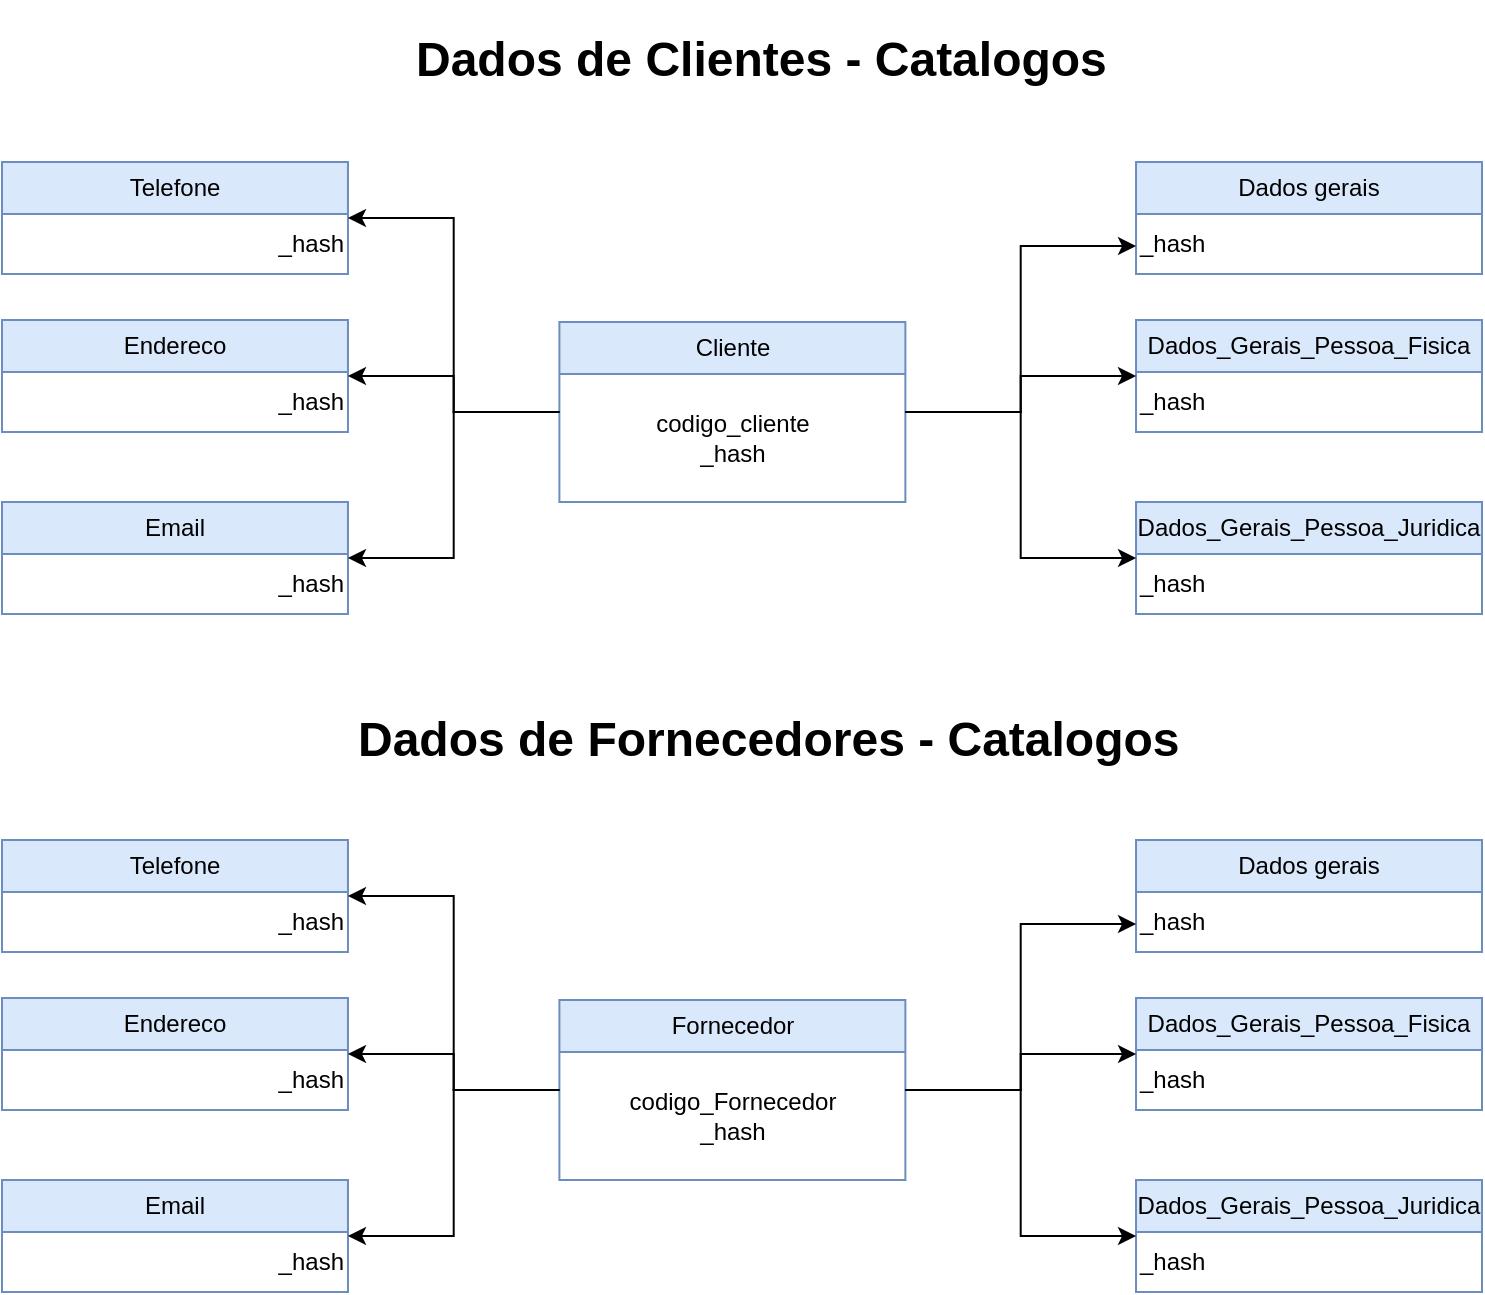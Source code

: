<mxfile version="24.0.1" type="github">
  <diagram name="Página-1" id="eQ_4Q5Sc0SvUyVQB5dWW">
    <mxGraphModel dx="1032" dy="539" grid="1" gridSize="10" guides="1" tooltips="1" connect="1" arrows="1" fold="1" page="1" pageScale="1" pageWidth="827" pageHeight="1169" math="0" shadow="0">
      <root>
        <mxCell id="0" />
        <mxCell id="1" parent="0" />
        <mxCell id="uq0YjIHy0Rmrqcy4UQXp-98" value="" style="group" vertex="1" connectable="0" parent="1">
          <mxGeometry x="44" y="60" width="740" height="636" as="geometry" />
        </mxCell>
        <mxCell id="uq0YjIHy0Rmrqcy4UQXp-6" value="Cliente" style="swimlane;fontStyle=0;childLayout=stackLayout;horizontal=1;startSize=26;fillColor=#dae8fc;horizontalStack=0;resizeParent=1;resizeParentMax=0;resizeLast=0;collapsible=1;marginBottom=0;whiteSpace=wrap;html=1;strokeColor=#6c8ebf;" vertex="1" parent="uq0YjIHy0Rmrqcy4UQXp-98">
          <mxGeometry x="278.701" y="151" width="172.987" height="90" as="geometry" />
        </mxCell>
        <mxCell id="uq0YjIHy0Rmrqcy4UQXp-81" value="codigo_cliente&lt;div&gt;_hash&lt;/div&gt;" style="text;html=1;align=center;verticalAlign=middle;whiteSpace=wrap;rounded=0;" vertex="1" parent="uq0YjIHy0Rmrqcy4UQXp-6">
          <mxGeometry y="26" width="172.987" height="64" as="geometry" />
        </mxCell>
        <mxCell id="uq0YjIHy0Rmrqcy4UQXp-10" value="Dados gerais" style="swimlane;fontStyle=0;childLayout=stackLayout;horizontal=1;startSize=26;fillColor=#dae8fc;horizontalStack=0;resizeParent=1;resizeParentMax=0;resizeLast=0;collapsible=1;marginBottom=0;whiteSpace=wrap;html=1;strokeColor=#6c8ebf;strokeWidth=1;arcSize=20;" vertex="1" parent="uq0YjIHy0Rmrqcy4UQXp-98">
          <mxGeometry x="567.013" y="71" width="172.987" height="56" as="geometry" />
        </mxCell>
        <mxCell id="uq0YjIHy0Rmrqcy4UQXp-83" value="&lt;div&gt;_hash&lt;/div&gt;" style="text;html=1;align=left;verticalAlign=middle;whiteSpace=wrap;rounded=0;" vertex="1" parent="uq0YjIHy0Rmrqcy4UQXp-10">
          <mxGeometry y="26" width="172.987" height="30" as="geometry" />
        </mxCell>
        <mxCell id="uq0YjIHy0Rmrqcy4UQXp-64" style="edgeStyle=orthogonalEdgeStyle;rounded=0;orthogonalLoop=1;jettySize=auto;html=1;entryX=0;entryY=0.75;entryDx=0;entryDy=0;" edge="1" parent="uq0YjIHy0Rmrqcy4UQXp-98" source="uq0YjIHy0Rmrqcy4UQXp-6" target="uq0YjIHy0Rmrqcy4UQXp-10">
          <mxGeometry relative="1" as="geometry" />
        </mxCell>
        <mxCell id="uq0YjIHy0Rmrqcy4UQXp-15" value="Dados_Gerais_Pessoa_Fisica" style="swimlane;fontStyle=0;childLayout=stackLayout;horizontal=1;startSize=26;fillColor=#dae8fc;horizontalStack=0;resizeParent=1;resizeParentMax=0;resizeLast=0;collapsible=1;marginBottom=0;whiteSpace=wrap;html=1;strokeColor=#6c8ebf;" vertex="1" parent="uq0YjIHy0Rmrqcy4UQXp-98">
          <mxGeometry x="567.013" y="150" width="172.987" height="56" as="geometry" />
        </mxCell>
        <mxCell id="uq0YjIHy0Rmrqcy4UQXp-84" value="&lt;div&gt;_hash&lt;/div&gt;" style="text;html=1;align=left;verticalAlign=middle;whiteSpace=wrap;rounded=0;" vertex="1" parent="uq0YjIHy0Rmrqcy4UQXp-15">
          <mxGeometry y="26" width="172.987" height="30" as="geometry" />
        </mxCell>
        <mxCell id="uq0YjIHy0Rmrqcy4UQXp-63" style="edgeStyle=orthogonalEdgeStyle;rounded=0;orthogonalLoop=1;jettySize=auto;html=1;entryX=0;entryY=0.5;entryDx=0;entryDy=0;" edge="1" parent="uq0YjIHy0Rmrqcy4UQXp-98" source="uq0YjIHy0Rmrqcy4UQXp-6" target="uq0YjIHy0Rmrqcy4UQXp-15">
          <mxGeometry relative="1" as="geometry" />
        </mxCell>
        <mxCell id="uq0YjIHy0Rmrqcy4UQXp-20" value="Dados_Gerais_Pessoa_Juridica" style="swimlane;fontStyle=0;childLayout=stackLayout;horizontal=1;startSize=26;fillColor=#dae8fc;horizontalStack=0;resizeParent=1;resizeParentMax=0;resizeLast=0;collapsible=1;marginBottom=0;whiteSpace=wrap;html=1;strokeColor=#6c8ebf;" vertex="1" parent="uq0YjIHy0Rmrqcy4UQXp-98">
          <mxGeometry x="567.013" y="241" width="172.987" height="56" as="geometry" />
        </mxCell>
        <mxCell id="uq0YjIHy0Rmrqcy4UQXp-85" value="&lt;div&gt;_hash&lt;/div&gt;" style="text;html=1;align=left;verticalAlign=middle;whiteSpace=wrap;rounded=0;" vertex="1" parent="uq0YjIHy0Rmrqcy4UQXp-20">
          <mxGeometry y="26" width="172.987" height="30" as="geometry" />
        </mxCell>
        <mxCell id="uq0YjIHy0Rmrqcy4UQXp-66" style="edgeStyle=orthogonalEdgeStyle;rounded=0;orthogonalLoop=1;jettySize=auto;html=1;entryX=0;entryY=0.5;entryDx=0;entryDy=0;" edge="1" parent="uq0YjIHy0Rmrqcy4UQXp-98" source="uq0YjIHy0Rmrqcy4UQXp-6" target="uq0YjIHy0Rmrqcy4UQXp-20">
          <mxGeometry relative="1" as="geometry" />
        </mxCell>
        <mxCell id="uq0YjIHy0Rmrqcy4UQXp-25" value="Email" style="swimlane;fontStyle=0;childLayout=stackLayout;horizontal=1;startSize=26;fillColor=#dae8fc;horizontalStack=0;resizeParent=1;resizeParentMax=0;resizeLast=0;collapsible=1;marginBottom=0;whiteSpace=wrap;html=1;strokeColor=#6c8ebf;" vertex="1" parent="uq0YjIHy0Rmrqcy4UQXp-98">
          <mxGeometry y="241" width="172.987" height="56" as="geometry" />
        </mxCell>
        <mxCell id="uq0YjIHy0Rmrqcy4UQXp-86" value="&lt;div&gt;_hash&lt;/div&gt;" style="text;html=1;align=right;verticalAlign=middle;whiteSpace=wrap;rounded=0;" vertex="1" parent="uq0YjIHy0Rmrqcy4UQXp-25">
          <mxGeometry y="26" width="172.987" height="30" as="geometry" />
        </mxCell>
        <mxCell id="uq0YjIHy0Rmrqcy4UQXp-62" style="edgeStyle=orthogonalEdgeStyle;rounded=0;orthogonalLoop=1;jettySize=auto;html=1;entryX=1;entryY=0.5;entryDx=0;entryDy=0;" edge="1" parent="uq0YjIHy0Rmrqcy4UQXp-98" source="uq0YjIHy0Rmrqcy4UQXp-6" target="uq0YjIHy0Rmrqcy4UQXp-25">
          <mxGeometry relative="1" as="geometry" />
        </mxCell>
        <mxCell id="uq0YjIHy0Rmrqcy4UQXp-31" value="Endereco" style="swimlane;fontStyle=0;childLayout=stackLayout;horizontal=1;startSize=26;fillColor=#dae8fc;horizontalStack=0;resizeParent=1;resizeParentMax=0;resizeLast=0;collapsible=1;marginBottom=0;whiteSpace=wrap;html=1;strokeColor=#6c8ebf;" vertex="1" parent="uq0YjIHy0Rmrqcy4UQXp-98">
          <mxGeometry y="150" width="172.987" height="56" as="geometry" />
        </mxCell>
        <mxCell id="uq0YjIHy0Rmrqcy4UQXp-88" value="&lt;div&gt;_hash&lt;/div&gt;" style="text;html=1;align=right;verticalAlign=middle;whiteSpace=wrap;rounded=0;" vertex="1" parent="uq0YjIHy0Rmrqcy4UQXp-31">
          <mxGeometry y="26" width="172.987" height="30" as="geometry" />
        </mxCell>
        <mxCell id="uq0YjIHy0Rmrqcy4UQXp-61" style="edgeStyle=orthogonalEdgeStyle;rounded=0;orthogonalLoop=1;jettySize=auto;html=1;entryX=1;entryY=0.5;entryDx=0;entryDy=0;" edge="1" parent="uq0YjIHy0Rmrqcy4UQXp-98" source="uq0YjIHy0Rmrqcy4UQXp-6" target="uq0YjIHy0Rmrqcy4UQXp-31">
          <mxGeometry relative="1" as="geometry" />
        </mxCell>
        <mxCell id="uq0YjIHy0Rmrqcy4UQXp-35" value="Telefone" style="swimlane;fontStyle=0;childLayout=stackLayout;horizontal=1;startSize=26;fillColor=#dae8fc;horizontalStack=0;resizeParent=1;resizeParentMax=0;resizeLast=0;collapsible=1;marginBottom=0;whiteSpace=wrap;html=1;strokeColor=#6c8ebf;" vertex="1" parent="uq0YjIHy0Rmrqcy4UQXp-98">
          <mxGeometry y="71" width="172.987" height="56" as="geometry" />
        </mxCell>
        <mxCell id="uq0YjIHy0Rmrqcy4UQXp-89" value="&lt;div&gt;_hash&lt;/div&gt;" style="text;html=1;align=right;verticalAlign=middle;whiteSpace=wrap;rounded=0;" vertex="1" parent="uq0YjIHy0Rmrqcy4UQXp-35">
          <mxGeometry y="26" width="172.987" height="30" as="geometry" />
        </mxCell>
        <mxCell id="uq0YjIHy0Rmrqcy4UQXp-60" style="edgeStyle=orthogonalEdgeStyle;rounded=0;orthogonalLoop=1;jettySize=auto;html=1;entryX=1;entryY=0.5;entryDx=0;entryDy=0;" edge="1" parent="uq0YjIHy0Rmrqcy4UQXp-98" source="uq0YjIHy0Rmrqcy4UQXp-6" target="uq0YjIHy0Rmrqcy4UQXp-35">
          <mxGeometry relative="1" as="geometry" />
        </mxCell>
        <mxCell id="uq0YjIHy0Rmrqcy4UQXp-53" value="&lt;h1&gt;Dados de Clientes - Catalogos&lt;/h1&gt;" style="text;html=1;spacing=5;spacingTop=-20;whiteSpace=wrap;overflow=hidden;rounded=0;" vertex="1" parent="uq0YjIHy0Rmrqcy4UQXp-98">
          <mxGeometry x="201.818" width="374.805" height="50" as="geometry" />
        </mxCell>
        <mxCell id="uq0YjIHy0Rmrqcy4UQXp-67" value="&lt;h1&gt;Dados de Fornecedores - Catalogos&lt;/h1&gt;" style="text;html=1;spacing=5;spacingTop=-20;whiteSpace=wrap;overflow=hidden;rounded=0;" vertex="1" parent="uq0YjIHy0Rmrqcy4UQXp-98">
          <mxGeometry x="172.987" y="340" width="432.468" height="50" as="geometry" />
        </mxCell>
        <mxCell id="uq0YjIHy0Rmrqcy4UQXp-74" value="Fornecedor" style="swimlane;fontStyle=0;childLayout=stackLayout;horizontal=1;startSize=26;fillColor=#dae8fc;horizontalStack=0;resizeParent=1;resizeParentMax=0;resizeLast=0;collapsible=1;marginBottom=0;whiteSpace=wrap;html=1;strokeColor=#6c8ebf;" vertex="1" parent="uq0YjIHy0Rmrqcy4UQXp-98">
          <mxGeometry x="278.701" y="490" width="172.987" height="90" as="geometry" />
        </mxCell>
        <mxCell id="uq0YjIHy0Rmrqcy4UQXp-97" value="codigo_Fornecedor&lt;div&gt;_hash&lt;/div&gt;" style="text;html=1;align=center;verticalAlign=middle;whiteSpace=wrap;rounded=0;" vertex="1" parent="uq0YjIHy0Rmrqcy4UQXp-74">
          <mxGeometry y="26" width="172.987" height="64" as="geometry" />
        </mxCell>
        <mxCell id="uq0YjIHy0Rmrqcy4UQXp-75" value="Dados gerais" style="swimlane;fontStyle=0;childLayout=stackLayout;horizontal=1;startSize=26;fillColor=#dae8fc;horizontalStack=0;resizeParent=1;resizeParentMax=0;resizeLast=0;collapsible=1;marginBottom=0;whiteSpace=wrap;html=1;strokeColor=#6c8ebf;strokeWidth=1;arcSize=20;" vertex="1" parent="uq0YjIHy0Rmrqcy4UQXp-98">
          <mxGeometry x="567.013" y="410" width="172.987" height="56" as="geometry" />
        </mxCell>
        <mxCell id="uq0YjIHy0Rmrqcy4UQXp-94" value="&lt;div&gt;_hash&lt;/div&gt;" style="text;html=1;align=left;verticalAlign=middle;whiteSpace=wrap;rounded=0;" vertex="1" parent="uq0YjIHy0Rmrqcy4UQXp-75">
          <mxGeometry y="26" width="172.987" height="30" as="geometry" />
        </mxCell>
        <mxCell id="uq0YjIHy0Rmrqcy4UQXp-72" style="edgeStyle=orthogonalEdgeStyle;rounded=0;orthogonalLoop=1;jettySize=auto;html=1;entryX=0;entryY=0.75;entryDx=0;entryDy=0;" edge="1" parent="uq0YjIHy0Rmrqcy4UQXp-98" source="uq0YjIHy0Rmrqcy4UQXp-74" target="uq0YjIHy0Rmrqcy4UQXp-75">
          <mxGeometry relative="1" as="geometry" />
        </mxCell>
        <mxCell id="uq0YjIHy0Rmrqcy4UQXp-76" value="Dados_Gerais_Pessoa_Fisica" style="swimlane;fontStyle=0;childLayout=stackLayout;horizontal=1;startSize=26;fillColor=#dae8fc;horizontalStack=0;resizeParent=1;resizeParentMax=0;resizeLast=0;collapsible=1;marginBottom=0;whiteSpace=wrap;html=1;strokeColor=#6c8ebf;" vertex="1" parent="uq0YjIHy0Rmrqcy4UQXp-98">
          <mxGeometry x="567.013" y="489" width="172.987" height="56" as="geometry" />
        </mxCell>
        <mxCell id="uq0YjIHy0Rmrqcy4UQXp-95" value="&lt;div&gt;_hash&lt;/div&gt;" style="text;html=1;align=left;verticalAlign=middle;whiteSpace=wrap;rounded=0;" vertex="1" parent="uq0YjIHy0Rmrqcy4UQXp-76">
          <mxGeometry y="26" width="172.987" height="30" as="geometry" />
        </mxCell>
        <mxCell id="uq0YjIHy0Rmrqcy4UQXp-71" style="edgeStyle=orthogonalEdgeStyle;rounded=0;orthogonalLoop=1;jettySize=auto;html=1;entryX=0;entryY=0.5;entryDx=0;entryDy=0;" edge="1" parent="uq0YjIHy0Rmrqcy4UQXp-98" source="uq0YjIHy0Rmrqcy4UQXp-74" target="uq0YjIHy0Rmrqcy4UQXp-76">
          <mxGeometry relative="1" as="geometry" />
        </mxCell>
        <mxCell id="uq0YjIHy0Rmrqcy4UQXp-77" value="Dados_Gerais_Pessoa_Juridica" style="swimlane;fontStyle=0;childLayout=stackLayout;horizontal=1;startSize=26;fillColor=#dae8fc;horizontalStack=0;resizeParent=1;resizeParentMax=0;resizeLast=0;collapsible=1;marginBottom=0;whiteSpace=wrap;html=1;strokeColor=#6c8ebf;" vertex="1" parent="uq0YjIHy0Rmrqcy4UQXp-98">
          <mxGeometry x="567.013" y="580" width="172.987" height="56" as="geometry" />
        </mxCell>
        <mxCell id="uq0YjIHy0Rmrqcy4UQXp-96" value="&lt;div&gt;_hash&lt;/div&gt;" style="text;html=1;align=left;verticalAlign=middle;whiteSpace=wrap;rounded=0;" vertex="1" parent="uq0YjIHy0Rmrqcy4UQXp-77">
          <mxGeometry y="26" width="172.987" height="30" as="geometry" />
        </mxCell>
        <mxCell id="uq0YjIHy0Rmrqcy4UQXp-73" style="edgeStyle=orthogonalEdgeStyle;rounded=0;orthogonalLoop=1;jettySize=auto;html=1;entryX=0;entryY=0.5;entryDx=0;entryDy=0;" edge="1" parent="uq0YjIHy0Rmrqcy4UQXp-98" source="uq0YjIHy0Rmrqcy4UQXp-74" target="uq0YjIHy0Rmrqcy4UQXp-77">
          <mxGeometry relative="1" as="geometry" />
        </mxCell>
        <mxCell id="uq0YjIHy0Rmrqcy4UQXp-78" value="Email" style="swimlane;fontStyle=0;childLayout=stackLayout;horizontal=1;startSize=26;fillColor=#dae8fc;horizontalStack=0;resizeParent=1;resizeParentMax=0;resizeLast=0;collapsible=1;marginBottom=0;whiteSpace=wrap;html=1;strokeColor=#6c8ebf;" vertex="1" parent="uq0YjIHy0Rmrqcy4UQXp-98">
          <mxGeometry y="580" width="172.987" height="56" as="geometry" />
        </mxCell>
        <mxCell id="uq0YjIHy0Rmrqcy4UQXp-92" value="&lt;div&gt;_hash&lt;/div&gt;" style="text;html=1;align=right;verticalAlign=middle;whiteSpace=wrap;rounded=0;" vertex="1" parent="uq0YjIHy0Rmrqcy4UQXp-78">
          <mxGeometry y="26" width="172.987" height="30" as="geometry" />
        </mxCell>
        <mxCell id="uq0YjIHy0Rmrqcy4UQXp-70" style="edgeStyle=orthogonalEdgeStyle;rounded=0;orthogonalLoop=1;jettySize=auto;html=1;entryX=1;entryY=0.5;entryDx=0;entryDy=0;" edge="1" parent="uq0YjIHy0Rmrqcy4UQXp-98" source="uq0YjIHy0Rmrqcy4UQXp-74" target="uq0YjIHy0Rmrqcy4UQXp-78">
          <mxGeometry relative="1" as="geometry" />
        </mxCell>
        <mxCell id="uq0YjIHy0Rmrqcy4UQXp-79" value="Endereco" style="swimlane;fontStyle=0;childLayout=stackLayout;horizontal=1;startSize=26;fillColor=#dae8fc;horizontalStack=0;resizeParent=1;resizeParentMax=0;resizeLast=0;collapsible=1;marginBottom=0;whiteSpace=wrap;html=1;strokeColor=#6c8ebf;" vertex="1" parent="uq0YjIHy0Rmrqcy4UQXp-98">
          <mxGeometry y="489" width="172.987" height="56" as="geometry" />
        </mxCell>
        <mxCell id="uq0YjIHy0Rmrqcy4UQXp-91" value="&lt;div&gt;_hash&lt;/div&gt;" style="text;html=1;align=right;verticalAlign=middle;whiteSpace=wrap;rounded=0;" vertex="1" parent="uq0YjIHy0Rmrqcy4UQXp-79">
          <mxGeometry y="26" width="172.987" height="30" as="geometry" />
        </mxCell>
        <mxCell id="uq0YjIHy0Rmrqcy4UQXp-69" style="edgeStyle=orthogonalEdgeStyle;rounded=0;orthogonalLoop=1;jettySize=auto;html=1;entryX=1;entryY=0.5;entryDx=0;entryDy=0;" edge="1" parent="uq0YjIHy0Rmrqcy4UQXp-98" source="uq0YjIHy0Rmrqcy4UQXp-74" target="uq0YjIHy0Rmrqcy4UQXp-79">
          <mxGeometry relative="1" as="geometry" />
        </mxCell>
        <mxCell id="uq0YjIHy0Rmrqcy4UQXp-80" value="Telefone" style="swimlane;fontStyle=0;childLayout=stackLayout;horizontal=1;startSize=26;fillColor=#dae8fc;horizontalStack=0;resizeParent=1;resizeParentMax=0;resizeLast=0;collapsible=1;marginBottom=0;whiteSpace=wrap;html=1;strokeColor=#6c8ebf;" vertex="1" parent="uq0YjIHy0Rmrqcy4UQXp-98">
          <mxGeometry y="410" width="172.987" height="56" as="geometry" />
        </mxCell>
        <mxCell id="uq0YjIHy0Rmrqcy4UQXp-90" value="&lt;div&gt;_hash&lt;/div&gt;" style="text;html=1;align=right;verticalAlign=middle;whiteSpace=wrap;rounded=0;" vertex="1" parent="uq0YjIHy0Rmrqcy4UQXp-80">
          <mxGeometry y="26" width="172.987" height="30" as="geometry" />
        </mxCell>
        <mxCell id="uq0YjIHy0Rmrqcy4UQXp-68" style="edgeStyle=orthogonalEdgeStyle;rounded=0;orthogonalLoop=1;jettySize=auto;html=1;entryX=1;entryY=0.5;entryDx=0;entryDy=0;" edge="1" parent="uq0YjIHy0Rmrqcy4UQXp-98" source="uq0YjIHy0Rmrqcy4UQXp-74" target="uq0YjIHy0Rmrqcy4UQXp-80">
          <mxGeometry relative="1" as="geometry" />
        </mxCell>
      </root>
    </mxGraphModel>
  </diagram>
</mxfile>
